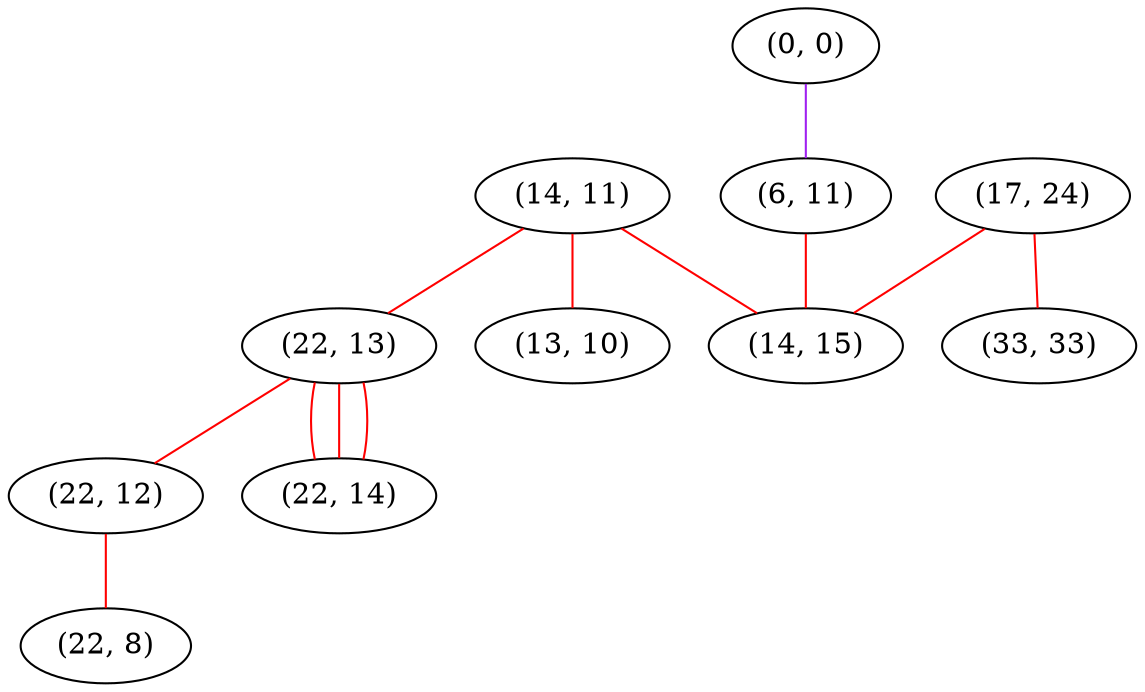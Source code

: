 graph "" {
"(14, 11)";
"(0, 0)";
"(22, 13)";
"(6, 11)";
"(22, 12)";
"(22, 14)";
"(17, 24)";
"(14, 15)";
"(22, 8)";
"(13, 10)";
"(33, 33)";
"(14, 11)" -- "(13, 10)"  [color=red, key=0, weight=1];
"(14, 11)" -- "(14, 15)"  [color=red, key=0, weight=1];
"(14, 11)" -- "(22, 13)"  [color=red, key=0, weight=1];
"(0, 0)" -- "(6, 11)"  [color=purple, key=0, weight=4];
"(22, 13)" -- "(22, 12)"  [color=red, key=0, weight=1];
"(22, 13)" -- "(22, 14)"  [color=red, key=0, weight=1];
"(22, 13)" -- "(22, 14)"  [color=red, key=1, weight=1];
"(22, 13)" -- "(22, 14)"  [color=red, key=2, weight=1];
"(6, 11)" -- "(14, 15)"  [color=red, key=0, weight=1];
"(22, 12)" -- "(22, 8)"  [color=red, key=0, weight=1];
"(17, 24)" -- "(14, 15)"  [color=red, key=0, weight=1];
"(17, 24)" -- "(33, 33)"  [color=red, key=0, weight=1];
}

